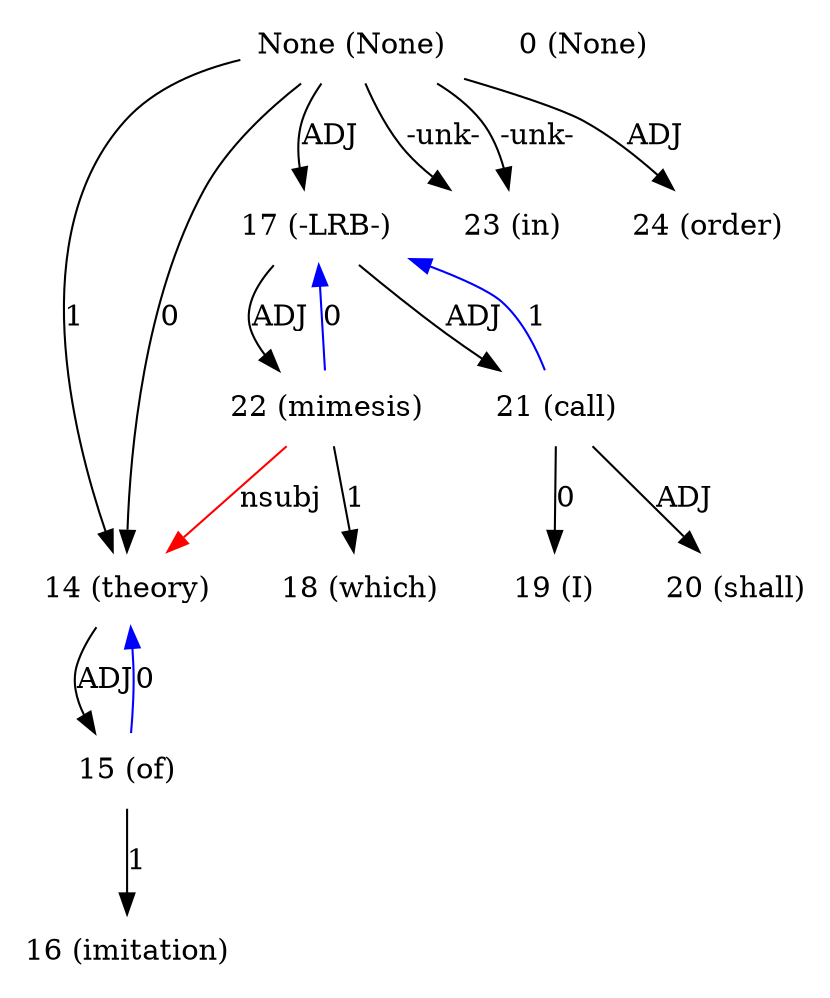 digraph G{
edge [dir=forward]
node [shape=plaintext]

None [label="None (None)"]
None -> 14 [label="1"]
None -> 17 [label="ADJ"]
None [label="None (None)"]
None -> 14 [label="0"]
None [label="None (None)"]
None -> 23 [label="-unk-"]
None -> 24 [label="ADJ"]
None [label="None (None)"]
None -> 23 [label="-unk-"]
0 [label="0 (None)"]
14 [label="14 (theory)"]
14 -> 15 [label="ADJ"]
22 -> 14 [label="nsubj", color="red"]
15 [label="15 (of)"]
15 -> 16 [label="1"]
15 -> 14 [label="0", color="blue"]
16 [label="16 (imitation)"]
17 [label="17 (-LRB-)"]
17 -> 21 [label="ADJ"]
17 -> 22 [label="ADJ"]
18 [label="18 (which)"]
19 [label="19 (I)"]
20 [label="20 (shall)"]
21 [label="21 (call)"]
21 -> 17 [label="1", color="blue"]
21 -> 19 [label="0"]
21 -> 20 [label="ADJ"]
22 [label="22 (mimesis)"]
22 -> 18 [label="1"]
22 -> 17 [label="0", color="blue"]
23 [label="23 (in)"]
24 [label="24 (order)"]
}
